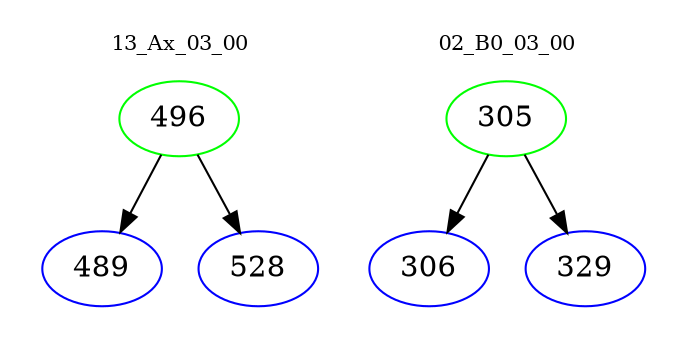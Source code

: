 digraph{
subgraph cluster_0 {
color = white
label = "13_Ax_03_00";
fontsize=10;
T0_496 [label="496", color="green"]
T0_496 -> T0_489 [color="black"]
T0_489 [label="489", color="blue"]
T0_496 -> T0_528 [color="black"]
T0_528 [label="528", color="blue"]
}
subgraph cluster_1 {
color = white
label = "02_B0_03_00";
fontsize=10;
T1_305 [label="305", color="green"]
T1_305 -> T1_306 [color="black"]
T1_306 [label="306", color="blue"]
T1_305 -> T1_329 [color="black"]
T1_329 [label="329", color="blue"]
}
}
